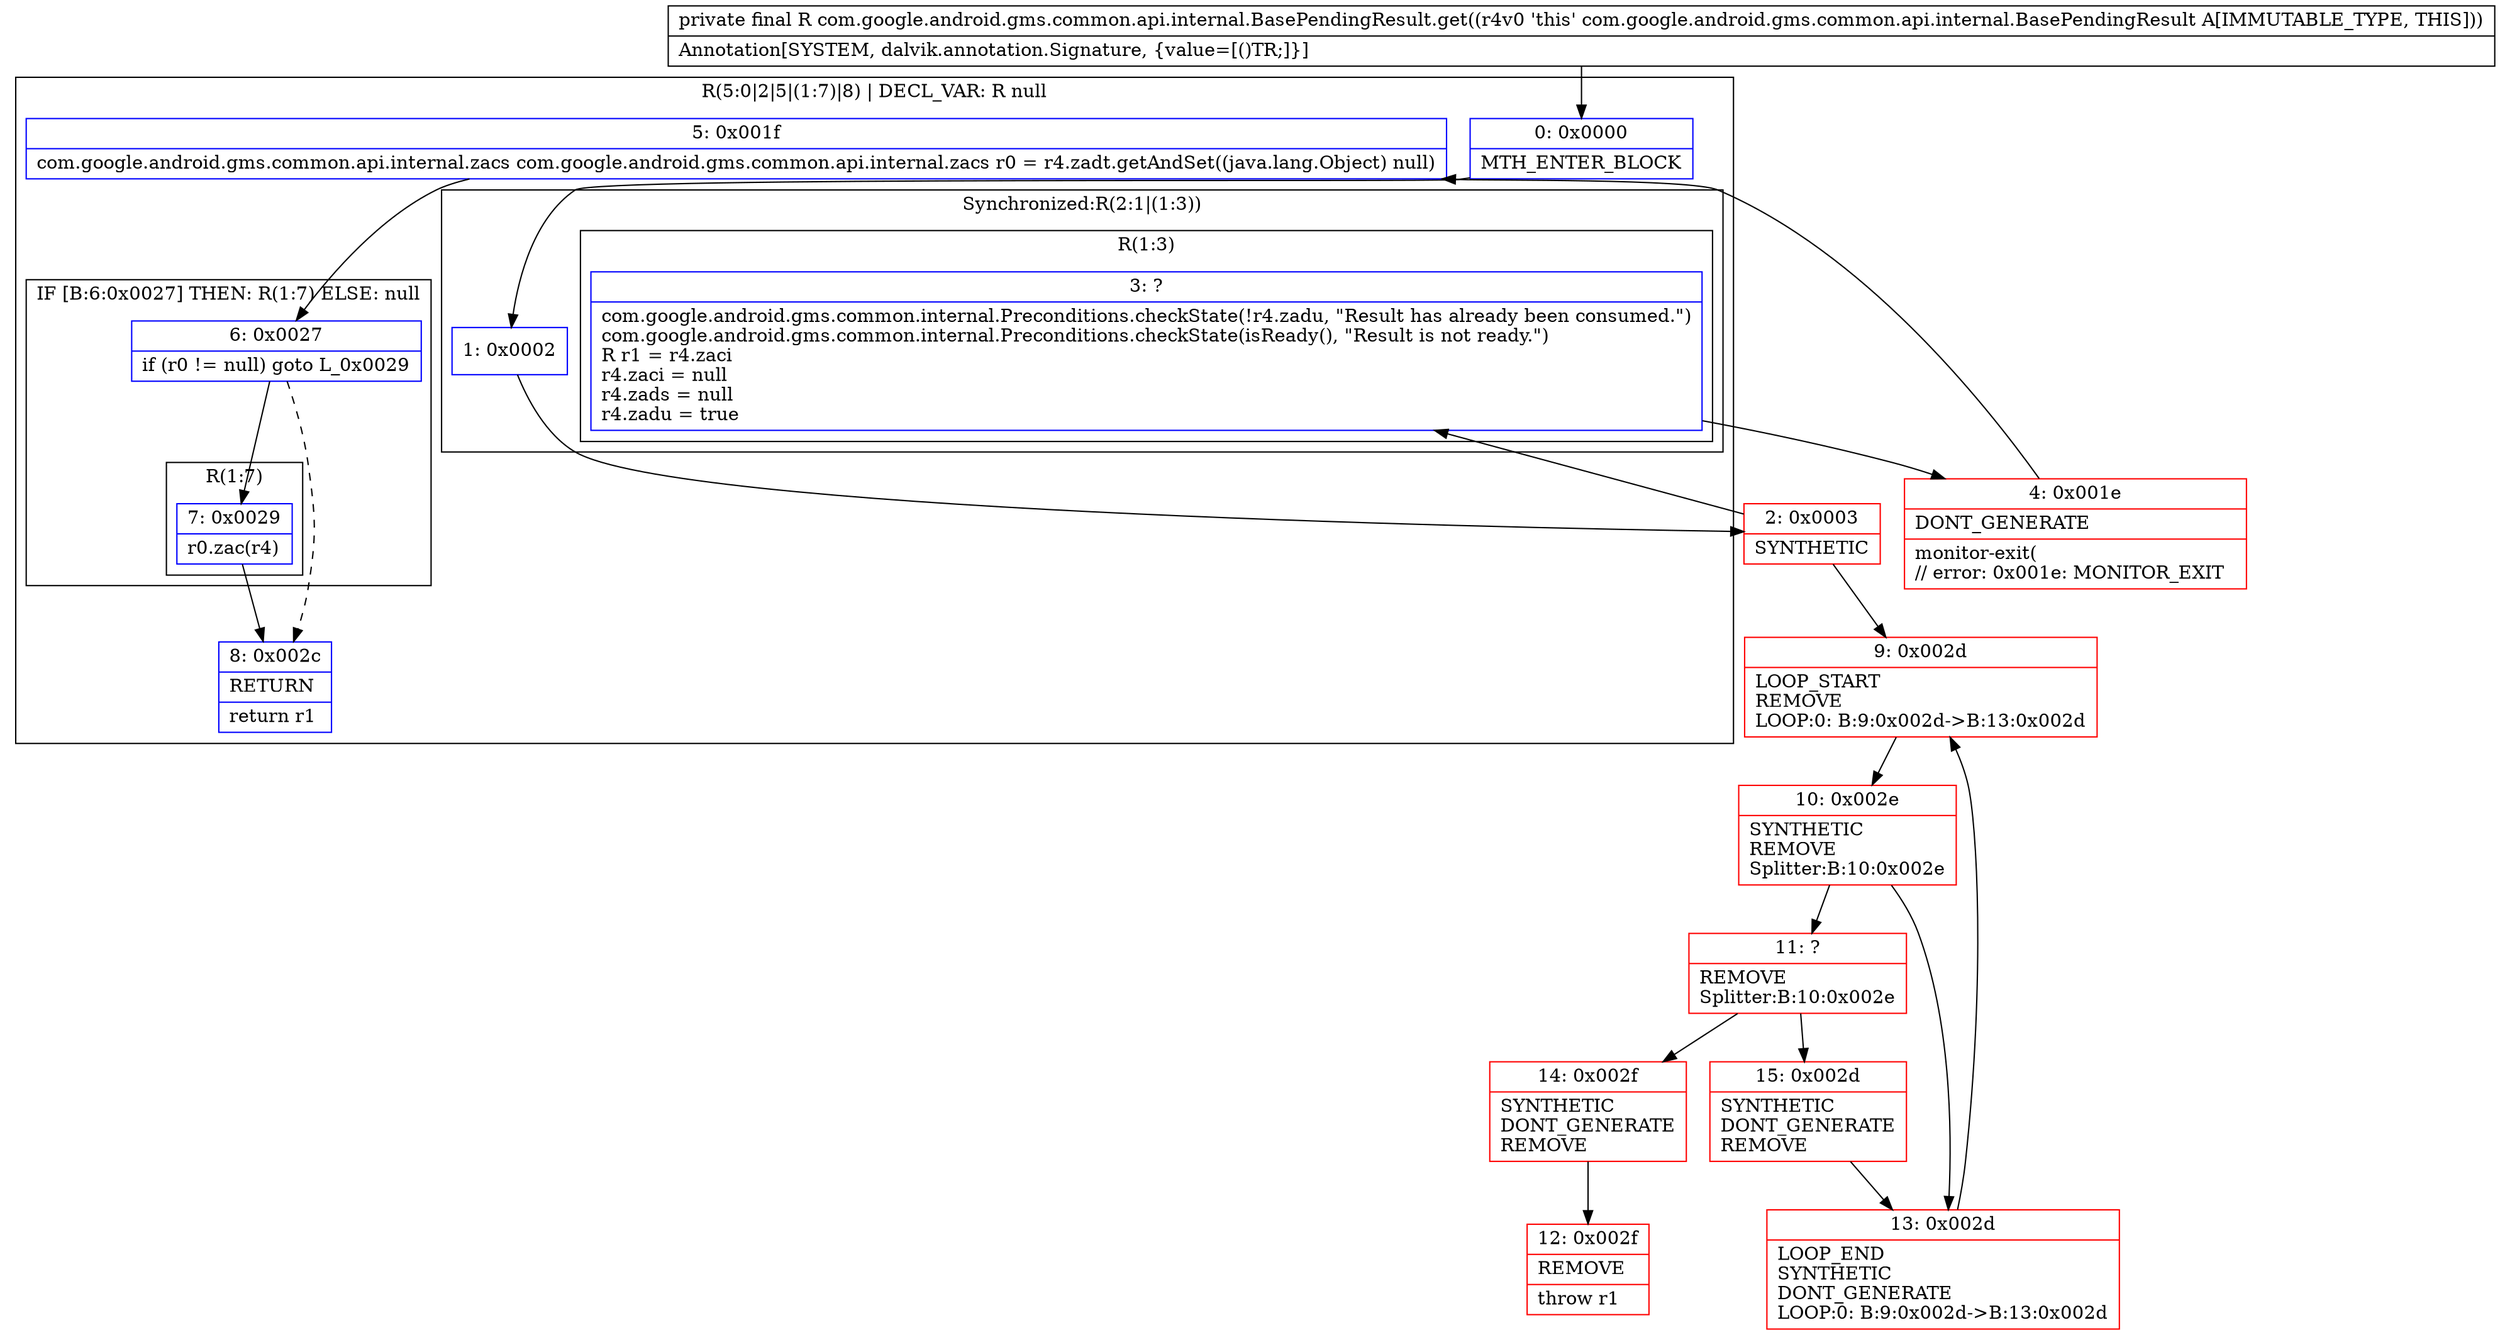 digraph "CFG forcom.google.android.gms.common.api.internal.BasePendingResult.get()Lcom\/google\/android\/gms\/common\/api\/Result;" {
subgraph cluster_Region_571194485 {
label = "R(5:0|2|5|(1:7)|8) | DECL_VAR: R null\l";
node [shape=record,color=blue];
Node_0 [shape=record,label="{0\:\ 0x0000|MTH_ENTER_BLOCK\l}"];
subgraph cluster_SynchronizedRegion_1544288483 {
label = "Synchronized:R(2:1|(1:3))";
node [shape=record,color=blue];
Node_1 [shape=record,label="{1\:\ 0x0002}"];
subgraph cluster_Region_1765050577 {
label = "R(1:3)";
node [shape=record,color=blue];
Node_3 [shape=record,label="{3\:\ ?|com.google.android.gms.common.internal.Preconditions.checkState(!r4.zadu, \"Result has already been consumed.\")\lcom.google.android.gms.common.internal.Preconditions.checkState(isReady(), \"Result is not ready.\")\lR r1 = r4.zaci\lr4.zaci = null\lr4.zads = null\lr4.zadu = true\l}"];
}
}
Node_5 [shape=record,label="{5\:\ 0x001f|com.google.android.gms.common.api.internal.zacs com.google.android.gms.common.api.internal.zacs r0 = r4.zadt.getAndSet((java.lang.Object) null)\l}"];
subgraph cluster_IfRegion_1883509240 {
label = "IF [B:6:0x0027] THEN: R(1:7) ELSE: null";
node [shape=record,color=blue];
Node_6 [shape=record,label="{6\:\ 0x0027|if (r0 != null) goto L_0x0029\l}"];
subgraph cluster_Region_1381903132 {
label = "R(1:7)";
node [shape=record,color=blue];
Node_7 [shape=record,label="{7\:\ 0x0029|r0.zac(r4)\l}"];
}
}
Node_8 [shape=record,label="{8\:\ 0x002c|RETURN\l|return r1\l}"];
}
Node_2 [shape=record,color=red,label="{2\:\ 0x0003|SYNTHETIC\l}"];
Node_4 [shape=record,color=red,label="{4\:\ 0x001e|DONT_GENERATE\l|monitor\-exit(\l\/\/ error: 0x001e: MONITOR_EXIT  \l}"];
Node_9 [shape=record,color=red,label="{9\:\ 0x002d|LOOP_START\lREMOVE\lLOOP:0: B:9:0x002d\-\>B:13:0x002d\l}"];
Node_10 [shape=record,color=red,label="{10\:\ 0x002e|SYNTHETIC\lREMOVE\lSplitter:B:10:0x002e\l}"];
Node_11 [shape=record,color=red,label="{11\:\ ?|REMOVE\lSplitter:B:10:0x002e\l}"];
Node_12 [shape=record,color=red,label="{12\:\ 0x002f|REMOVE\l|throw r1\l}"];
Node_13 [shape=record,color=red,label="{13\:\ 0x002d|LOOP_END\lSYNTHETIC\lDONT_GENERATE\lLOOP:0: B:9:0x002d\-\>B:13:0x002d\l}"];
Node_14 [shape=record,color=red,label="{14\:\ 0x002f|SYNTHETIC\lDONT_GENERATE\lREMOVE\l}"];
Node_15 [shape=record,color=red,label="{15\:\ 0x002d|SYNTHETIC\lDONT_GENERATE\lREMOVE\l}"];
MethodNode[shape=record,label="{private final R com.google.android.gms.common.api.internal.BasePendingResult.get((r4v0 'this' com.google.android.gms.common.api.internal.BasePendingResult A[IMMUTABLE_TYPE, THIS]))  | Annotation[SYSTEM, dalvik.annotation.Signature, \{value=[()TR;]\}]\l}"];
MethodNode -> Node_0;
Node_0 -> Node_1;
Node_1 -> Node_2;
Node_3 -> Node_4;
Node_5 -> Node_6;
Node_6 -> Node_7;
Node_6 -> Node_8[style=dashed];
Node_7 -> Node_8;
Node_2 -> Node_3;
Node_2 -> Node_9;
Node_4 -> Node_5;
Node_9 -> Node_10;
Node_10 -> Node_11;
Node_10 -> Node_13;
Node_11 -> Node_14;
Node_11 -> Node_15;
Node_13 -> Node_9;
Node_14 -> Node_12;
Node_15 -> Node_13;
}

